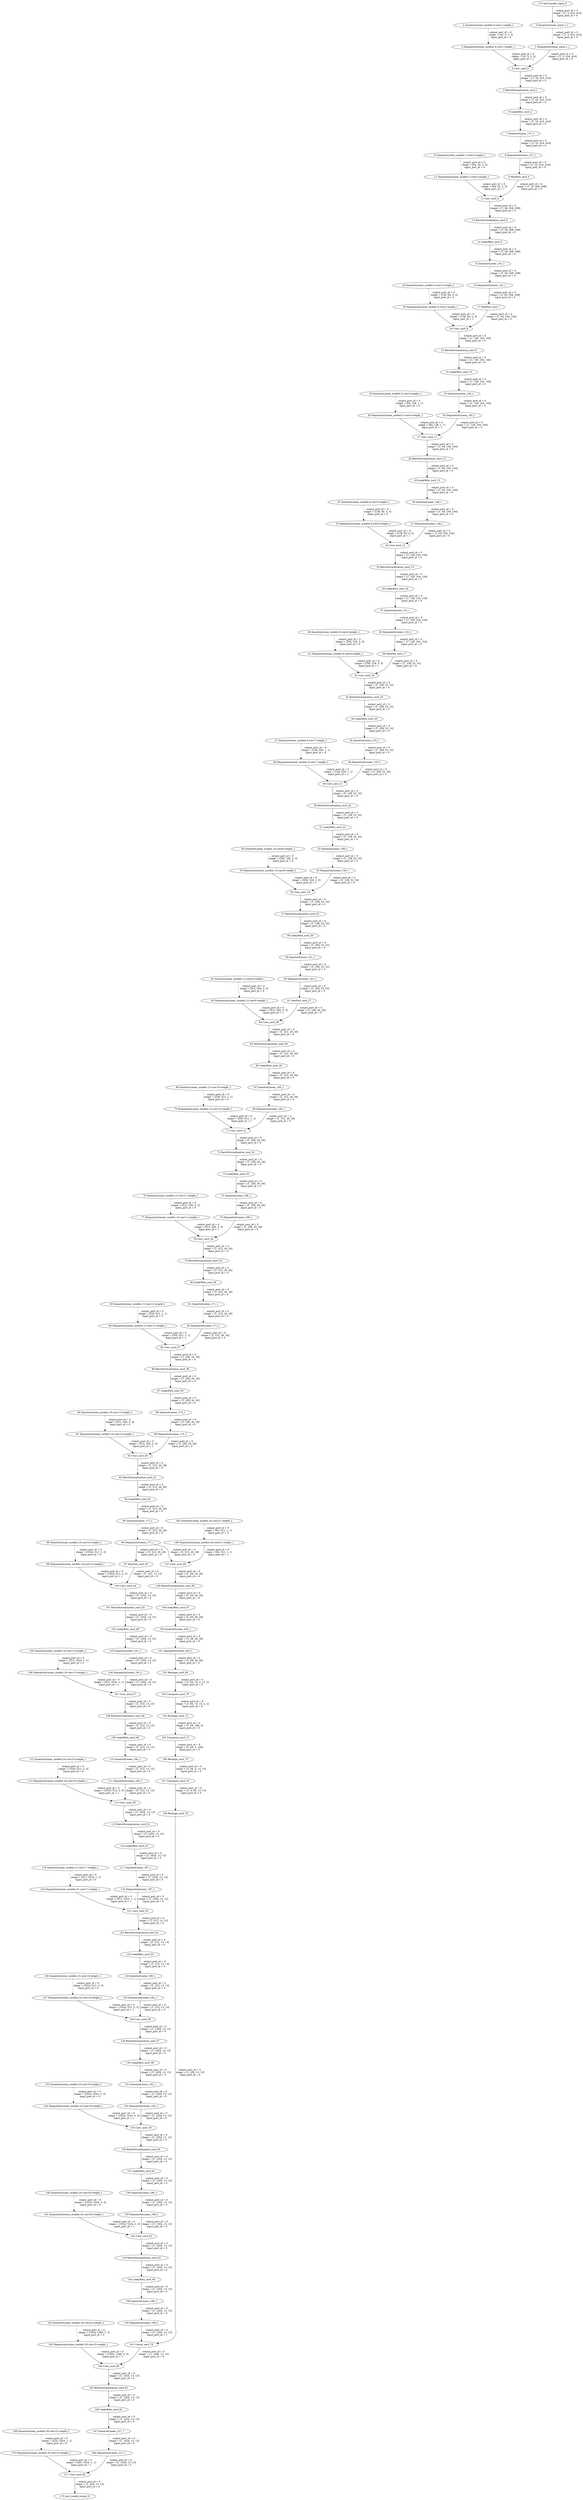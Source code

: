 strict digraph  {
"0 QuantizeLinear_input.1_1" [id=0, type=QuantizeLinear];
"1 DequantizeLinear_input.1_1" [id=1, type=DequantizeLinear];
"2 QuantizeLinear_models.0.conv1.weight_1" [id=2, type=QuantizeLinear];
"3 DequantizeLinear_models.0.conv1.weight_1" [id=3, type=DequantizeLinear];
"4 Conv_nncf_0" [id=4, type=Conv];
"5 BatchNormalization_nncf_1" [id=5, type=BatchNormalization];
"6 LeakyRelu_nncf_2" [id=6, type=LeakyRelu];
"7 QuantizeLinear_137_1" [id=7, type=QuantizeLinear];
"8 DequantizeLinear_137_1" [id=8, type=DequantizeLinear];
"9 MaxPool_nncf_3" [id=9, type=MaxPool];
"10 QuantizeLinear_models.2.conv2.weight_1" [id=10, type=QuantizeLinear];
"11 DequantizeLinear_models.2.conv2.weight_1" [id=11, type=DequantizeLinear];
"12 Conv_nncf_4" [id=12, type=Conv];
"13 BatchNormalization_nncf_5" [id=13, type=BatchNormalization];
"14 LeakyRelu_nncf_6" [id=14, type=LeakyRelu];
"15 QuantizeLinear_141_1" [id=15, type=QuantizeLinear];
"16 DequantizeLinear_141_1" [id=16, type=DequantizeLinear];
"17 MaxPool_nncf_7" [id=17, type=MaxPool];
"18 QuantizeLinear_models.4.conv3.weight_1" [id=18, type=QuantizeLinear];
"19 DequantizeLinear_models.4.conv3.weight_1" [id=19, type=DequantizeLinear];
"20 Conv_nncf_8" [id=20, type=Conv];
"21 BatchNormalization_nncf_9" [id=21, type=BatchNormalization];
"22 LeakyRelu_nncf_10" [id=22, type=LeakyRelu];
"23 QuantizeLinear_145_1" [id=23, type=QuantizeLinear];
"24 DequantizeLinear_145_1" [id=24, type=DequantizeLinear];
"25 QuantizeLinear_models.5.conv4.weight_1" [id=25, type=QuantizeLinear];
"26 DequantizeLinear_models.5.conv4.weight_1" [id=26, type=DequantizeLinear];
"27 Conv_nncf_11" [id=27, type=Conv];
"28 BatchNormalization_nncf_12" [id=28, type=BatchNormalization];
"29 LeakyRelu_nncf_13" [id=29, type=LeakyRelu];
"30 QuantizeLinear_148_1" [id=30, type=QuantizeLinear];
"31 DequantizeLinear_148_1" [id=31, type=DequantizeLinear];
"32 QuantizeLinear_models.6.conv5.weight_1" [id=32, type=QuantizeLinear];
"33 DequantizeLinear_models.6.conv5.weight_1" [id=33, type=DequantizeLinear];
"34 Conv_nncf_14" [id=34, type=Conv];
"35 BatchNormalization_nncf_15" [id=35, type=BatchNormalization];
"36 LeakyRelu_nncf_16" [id=36, type=LeakyRelu];
"37 QuantizeLinear_151_1" [id=37, type=QuantizeLinear];
"38 DequantizeLinear_151_1" [id=38, type=DequantizeLinear];
"39 MaxPool_nncf_17" [id=39, type=MaxPool];
"40 QuantizeLinear_models.8.conv6.weight_1" [id=40, type=QuantizeLinear];
"41 DequantizeLinear_models.8.conv6.weight_1" [id=41, type=DequantizeLinear];
"42 Conv_nncf_18" [id=42, type=Conv];
"43 BatchNormalization_nncf_19" [id=43, type=BatchNormalization];
"44 LeakyRelu_nncf_20" [id=44, type=LeakyRelu];
"45 QuantizeLinear_155_1" [id=45, type=QuantizeLinear];
"46 DequantizeLinear_155_1" [id=46, type=DequantizeLinear];
"47 QuantizeLinear_models.9.conv7.weight_1" [id=47, type=QuantizeLinear];
"48 DequantizeLinear_models.9.conv7.weight_1" [id=48, type=DequantizeLinear];
"49 Conv_nncf_21" [id=49, type=Conv];
"50 BatchNormalization_nncf_22" [id=50, type=BatchNormalization];
"51 LeakyRelu_nncf_23" [id=51, type=LeakyRelu];
"52 QuantizeLinear_158_1" [id=52, type=QuantizeLinear];
"53 DequantizeLinear_158_1" [id=53, type=DequantizeLinear];
"54 QuantizeLinear_models.10.conv8.weight_1" [id=54, type=QuantizeLinear];
"55 DequantizeLinear_models.10.conv8.weight_1" [id=55, type=DequantizeLinear];
"56 Conv_nncf_24" [id=56, type=Conv];
"57 BatchNormalization_nncf_25" [id=57, type=BatchNormalization];
"58 LeakyRelu_nncf_26" [id=58, type=LeakyRelu];
"59 QuantizeLinear_161_1" [id=59, type=QuantizeLinear];
"60 DequantizeLinear_161_1" [id=60, type=DequantizeLinear];
"61 MaxPool_nncf_27" [id=61, type=MaxPool];
"62 QuantizeLinear_models.12.conv9.weight_1" [id=62, type=QuantizeLinear];
"63 DequantizeLinear_models.12.conv9.weight_1" [id=63, type=DequantizeLinear];
"64 Conv_nncf_28" [id=64, type=Conv];
"65 BatchNormalization_nncf_29" [id=65, type=BatchNormalization];
"66 LeakyRelu_nncf_30" [id=66, type=LeakyRelu];
"67 QuantizeLinear_165_1" [id=67, type=QuantizeLinear];
"68 DequantizeLinear_165_1" [id=68, type=DequantizeLinear];
"69 QuantizeLinear_models.13.conv10.weight_1" [id=69, type=QuantizeLinear];
"70 DequantizeLinear_models.13.conv10.weight_1" [id=70, type=DequantizeLinear];
"71 Conv_nncf_31" [id=71, type=Conv];
"72 BatchNormalization_nncf_32" [id=72, type=BatchNormalization];
"73 LeakyRelu_nncf_33" [id=73, type=LeakyRelu];
"74 QuantizeLinear_168_1" [id=74, type=QuantizeLinear];
"75 DequantizeLinear_168_1" [id=75, type=DequantizeLinear];
"76 QuantizeLinear_models.14.conv11.weight_1" [id=76, type=QuantizeLinear];
"77 DequantizeLinear_models.14.conv11.weight_1" [id=77, type=DequantizeLinear];
"78 Conv_nncf_34" [id=78, type=Conv];
"79 BatchNormalization_nncf_35" [id=79, type=BatchNormalization];
"80 LeakyRelu_nncf_36" [id=80, type=LeakyRelu];
"81 QuantizeLinear_171_1" [id=81, type=QuantizeLinear];
"82 DequantizeLinear_171_1" [id=82, type=DequantizeLinear];
"83 QuantizeLinear_models.15.conv12.weight_1" [id=83, type=QuantizeLinear];
"84 DequantizeLinear_models.15.conv12.weight_1" [id=84, type=DequantizeLinear];
"85 Conv_nncf_37" [id=85, type=Conv];
"86 BatchNormalization_nncf_38" [id=86, type=BatchNormalization];
"87 LeakyRelu_nncf_39" [id=87, type=LeakyRelu];
"88 QuantizeLinear_174_1" [id=88, type=QuantizeLinear];
"89 DequantizeLinear_174_1" [id=89, type=DequantizeLinear];
"90 QuantizeLinear_models.16.conv13.weight_1" [id=90, type=QuantizeLinear];
"91 DequantizeLinear_models.16.conv13.weight_1" [id=91, type=DequantizeLinear];
"92 Conv_nncf_40" [id=92, type=Conv];
"93 BatchNormalization_nncf_41" [id=93, type=BatchNormalization];
"94 LeakyRelu_nncf_42" [id=94, type=LeakyRelu];
"95 QuantizeLinear_177_1" [id=95, type=QuantizeLinear];
"96 DequantizeLinear_177_1" [id=96, type=DequantizeLinear];
"97 MaxPool_nncf_43" [id=97, type=MaxPool];
"98 QuantizeLinear_models.18.conv14.weight_1" [id=98, type=QuantizeLinear];
"99 DequantizeLinear_models.18.conv14.weight_1" [id=99, type=DequantizeLinear];
"100 Conv_nncf_44" [id=100, type=Conv];
"101 BatchNormalization_nncf_45" [id=101, type=BatchNormalization];
"102 LeakyRelu_nncf_46" [id=102, type=LeakyRelu];
"103 QuantizeLinear_181_1" [id=103, type=QuantizeLinear];
"104 DequantizeLinear_181_1" [id=104, type=DequantizeLinear];
"105 QuantizeLinear_models.19.conv15.weight_1" [id=105, type=QuantizeLinear];
"106 DequantizeLinear_models.19.conv15.weight_1" [id=106, type=DequantizeLinear];
"107 Conv_nncf_47" [id=107, type=Conv];
"108 BatchNormalization_nncf_48" [id=108, type=BatchNormalization];
"109 LeakyRelu_nncf_49" [id=109, type=LeakyRelu];
"110 QuantizeLinear_184_1" [id=110, type=QuantizeLinear];
"111 DequantizeLinear_184_1" [id=111, type=DequantizeLinear];
"112 QuantizeLinear_models.20.conv16.weight_1" [id=112, type=QuantizeLinear];
"113 DequantizeLinear_models.20.conv16.weight_1" [id=113, type=DequantizeLinear];
"114 Conv_nncf_50" [id=114, type=Conv];
"115 BatchNormalization_nncf_51" [id=115, type=BatchNormalization];
"116 LeakyRelu_nncf_52" [id=116, type=LeakyRelu];
"117 QuantizeLinear_187_1" [id=117, type=QuantizeLinear];
"118 DequantizeLinear_187_1" [id=118, type=DequantizeLinear];
"119 QuantizeLinear_models.21.conv17.weight_1" [id=119, type=QuantizeLinear];
"120 DequantizeLinear_models.21.conv17.weight_1" [id=120, type=DequantizeLinear];
"121 Conv_nncf_53" [id=121, type=Conv];
"122 BatchNormalization_nncf_54" [id=122, type=BatchNormalization];
"123 LeakyRelu_nncf_55" [id=123, type=LeakyRelu];
"124 QuantizeLinear_190_1" [id=124, type=QuantizeLinear];
"125 DequantizeLinear_190_1" [id=125, type=DequantizeLinear];
"126 QuantizeLinear_models.22.conv18.weight_1" [id=126, type=QuantizeLinear];
"127 DequantizeLinear_models.22.conv18.weight_1" [id=127, type=DequantizeLinear];
"128 Conv_nncf_56" [id=128, type=Conv];
"129 BatchNormalization_nncf_57" [id=129, type=BatchNormalization];
"130 LeakyRelu_nncf_58" [id=130, type=LeakyRelu];
"131 QuantizeLinear_193_1" [id=131, type=QuantizeLinear];
"132 DequantizeLinear_193_1" [id=132, type=DequantizeLinear];
"133 QuantizeLinear_models.23.conv19.weight_1" [id=133, type=QuantizeLinear];
"134 DequantizeLinear_models.23.conv19.weight_1" [id=134, type=DequantizeLinear];
"135 Conv_nncf_59" [id=135, type=Conv];
"136 BatchNormalization_nncf_60" [id=136, type=BatchNormalization];
"137 LeakyRelu_nncf_61" [id=137, type=LeakyRelu];
"138 QuantizeLinear_196_1" [id=138, type=QuantizeLinear];
"139 DequantizeLinear_196_1" [id=139, type=DequantizeLinear];
"140 QuantizeLinear_models.24.conv20.weight_1" [id=140, type=QuantizeLinear];
"141 DequantizeLinear_models.24.conv20.weight_1" [id=141, type=DequantizeLinear];
"142 Conv_nncf_62" [id=142, type=Conv];
"143 BatchNormalization_nncf_63" [id=143, type=BatchNormalization];
"144 LeakyRelu_nncf_64" [id=144, type=LeakyRelu];
"145 QuantizeLinear_models.26.conv21.weight_1" [id=145, type=QuantizeLinear];
"146 DequantizeLinear_models.26.conv21.weight_1" [id=146, type=DequantizeLinear];
"147 Conv_nncf_65" [id=147, type=Conv];
"148 BatchNormalization_nncf_66" [id=148, type=BatchNormalization];
"149 LeakyRelu_nncf_67" [id=149, type=LeakyRelu];
"150 QuantizeLinear_202_1" [id=150, type=QuantizeLinear];
"151 DequantizeLinear_202_1" [id=151, type=DequantizeLinear];
"152 Reshape_nncf_69" [id=152, type=Reshape];
"153 Transpose_nncf_70" [id=153, type=Transpose];
"154 Reshape_nncf_72" [id=154, type=Reshape];
"155 Transpose_nncf_73" [id=155, type=Transpose];
"156 Reshape_nncf_75" [id=156, type=Reshape];
"157 Transpose_nncf_76" [id=157, type=Transpose];
"158 Reshape_nncf_78" [id=158, type=Reshape];
"159 QuantizeLinear_199_1" [id=159, type=QuantizeLinear];
"160 DequantizeLinear_199_1" [id=160, type=DequantizeLinear];
"161 Concat_nncf_79" [id=161, type=Concat];
"162 QuantizeLinear_models.29.conv22.weight_1" [id=162, type=QuantizeLinear];
"163 DequantizeLinear_models.29.conv22.weight_1" [id=163, type=DequantizeLinear];
"164 Conv_nncf_80" [id=164, type=Conv];
"165 BatchNormalization_nncf_81" [id=165, type=BatchNormalization];
"166 LeakyRelu_nncf_82" [id=166, type=LeakyRelu];
"167 QuantizeLinear_217_1" [id=167, type=QuantizeLinear];
"168 DequantizeLinear_217_1" [id=168, type=DequantizeLinear];
"169 QuantizeLinear_models.30.conv23.weight_1" [id=169, type=QuantizeLinear];
"170 DequantizeLinear_models.30.conv23.weight_1" [id=170, type=DequantizeLinear];
"171 Conv_nncf_83" [id=171, type=Conv];
"172 nncf_model_input_0" [id=172, type=nncf_model_input];
"173 nncf_model_output_0" [id=173, type=nncf_model_output];
"0 QuantizeLinear_input.1_1" -> "1 DequantizeLinear_input.1_1"  [label="output_port_id = 0 \n shape = [1, 3, 416, 416] \n input_port_id = 0 \n ", style=dashed];
"1 DequantizeLinear_input.1_1" -> "4 Conv_nncf_0"  [label="output_port_id = 0 \n shape = [1, 3, 416, 416] \n input_port_id = 0 \n ", style=solid];
"2 QuantizeLinear_models.0.conv1.weight_1" -> "3 DequantizeLinear_models.0.conv1.weight_1"  [label="output_port_id = 0 \n shape = [32, 3, 3, 3] \n input_port_id = 0 \n ", style=dashed];
"3 DequantizeLinear_models.0.conv1.weight_1" -> "4 Conv_nncf_0"  [label="output_port_id = 0 \n shape = [32, 3, 3, 3] \n input_port_id = 1 \n ", style=solid];
"4 Conv_nncf_0" -> "5 BatchNormalization_nncf_1"  [label="output_port_id = 0 \n shape = [1, 32, 416, 416] \n input_port_id = 0 \n ", style=solid];
"5 BatchNormalization_nncf_1" -> "6 LeakyRelu_nncf_2"  [label="output_port_id = 0 \n shape = [1, 32, 416, 416] \n input_port_id = 0 \n ", style=solid];
"6 LeakyRelu_nncf_2" -> "7 QuantizeLinear_137_1"  [label="output_port_id = 0 \n shape = [1, 32, 416, 416] \n input_port_id = 0 \n ", style=solid];
"7 QuantizeLinear_137_1" -> "8 DequantizeLinear_137_1"  [label="output_port_id = 0 \n shape = [1, 32, 416, 416] \n input_port_id = 0 \n ", style=dashed];
"8 DequantizeLinear_137_1" -> "9 MaxPool_nncf_3"  [label="output_port_id = 0 \n shape = [1, 32, 416, 416] \n input_port_id = 0 \n ", style=solid];
"9 MaxPool_nncf_3" -> "12 Conv_nncf_4"  [label="output_port_id = 0 \n shape = [1, 32, 208, 208] \n input_port_id = 0 \n ", style=solid];
"10 QuantizeLinear_models.2.conv2.weight_1" -> "11 DequantizeLinear_models.2.conv2.weight_1"  [label="output_port_id = 0 \n shape = [64, 32, 3, 3] \n input_port_id = 0 \n ", style=dashed];
"11 DequantizeLinear_models.2.conv2.weight_1" -> "12 Conv_nncf_4"  [label="output_port_id = 0 \n shape = [64, 32, 3, 3] \n input_port_id = 1 \n ", style=solid];
"12 Conv_nncf_4" -> "13 BatchNormalization_nncf_5"  [label="output_port_id = 0 \n shape = [1, 64, 208, 208] \n input_port_id = 0 \n ", style=solid];
"13 BatchNormalization_nncf_5" -> "14 LeakyRelu_nncf_6"  [label="output_port_id = 0 \n shape = [1, 64, 208, 208] \n input_port_id = 0 \n ", style=solid];
"14 LeakyRelu_nncf_6" -> "15 QuantizeLinear_141_1"  [label="output_port_id = 0 \n shape = [1, 64, 208, 208] \n input_port_id = 0 \n ", style=solid];
"15 QuantizeLinear_141_1" -> "16 DequantizeLinear_141_1"  [label="output_port_id = 0 \n shape = [1, 64, 208, 208] \n input_port_id = 0 \n ", style=dashed];
"16 DequantizeLinear_141_1" -> "17 MaxPool_nncf_7"  [label="output_port_id = 0 \n shape = [1, 64, 208, 208] \n input_port_id = 0 \n ", style=solid];
"17 MaxPool_nncf_7" -> "20 Conv_nncf_8"  [label="output_port_id = 0 \n shape = [1, 64, 104, 104] \n input_port_id = 0 \n ", style=solid];
"18 QuantizeLinear_models.4.conv3.weight_1" -> "19 DequantizeLinear_models.4.conv3.weight_1"  [label="output_port_id = 0 \n shape = [128, 64, 3, 3] \n input_port_id = 0 \n ", style=dashed];
"19 DequantizeLinear_models.4.conv3.weight_1" -> "20 Conv_nncf_8"  [label="output_port_id = 0 \n shape = [128, 64, 3, 3] \n input_port_id = 1 \n ", style=solid];
"20 Conv_nncf_8" -> "21 BatchNormalization_nncf_9"  [label="output_port_id = 0 \n shape = [1, 128, 104, 104] \n input_port_id = 0 \n ", style=solid];
"21 BatchNormalization_nncf_9" -> "22 LeakyRelu_nncf_10"  [label="output_port_id = 0 \n shape = [1, 128, 104, 104] \n input_port_id = 0 \n ", style=solid];
"22 LeakyRelu_nncf_10" -> "23 QuantizeLinear_145_1"  [label="output_port_id = 0 \n shape = [1, 128, 104, 104] \n input_port_id = 0 \n ", style=solid];
"23 QuantizeLinear_145_1" -> "24 DequantizeLinear_145_1"  [label="output_port_id = 0 \n shape = [1, 128, 104, 104] \n input_port_id = 0 \n ", style=dashed];
"24 DequantizeLinear_145_1" -> "27 Conv_nncf_11"  [label="output_port_id = 0 \n shape = [1, 128, 104, 104] \n input_port_id = 0 \n ", style=solid];
"25 QuantizeLinear_models.5.conv4.weight_1" -> "26 DequantizeLinear_models.5.conv4.weight_1"  [label="output_port_id = 0 \n shape = [64, 128, 1, 1] \n input_port_id = 0 \n ", style=dashed];
"26 DequantizeLinear_models.5.conv4.weight_1" -> "27 Conv_nncf_11"  [label="output_port_id = 0 \n shape = [64, 128, 1, 1] \n input_port_id = 1 \n ", style=solid];
"27 Conv_nncf_11" -> "28 BatchNormalization_nncf_12"  [label="output_port_id = 0 \n shape = [1, 64, 104, 104] \n input_port_id = 0 \n ", style=solid];
"28 BatchNormalization_nncf_12" -> "29 LeakyRelu_nncf_13"  [label="output_port_id = 0 \n shape = [1, 64, 104, 104] \n input_port_id = 0 \n ", style=solid];
"29 LeakyRelu_nncf_13" -> "30 QuantizeLinear_148_1"  [label="output_port_id = 0 \n shape = [1, 64, 104, 104] \n input_port_id = 0 \n ", style=solid];
"30 QuantizeLinear_148_1" -> "31 DequantizeLinear_148_1"  [label="output_port_id = 0 \n shape = [1, 64, 104, 104] \n input_port_id = 0 \n ", style=dashed];
"31 DequantizeLinear_148_1" -> "34 Conv_nncf_14"  [label="output_port_id = 0 \n shape = [1, 64, 104, 104] \n input_port_id = 0 \n ", style=solid];
"32 QuantizeLinear_models.6.conv5.weight_1" -> "33 DequantizeLinear_models.6.conv5.weight_1"  [label="output_port_id = 0 \n shape = [128, 64, 3, 3] \n input_port_id = 0 \n ", style=dashed];
"33 DequantizeLinear_models.6.conv5.weight_1" -> "34 Conv_nncf_14"  [label="output_port_id = 0 \n shape = [128, 64, 3, 3] \n input_port_id = 1 \n ", style=solid];
"34 Conv_nncf_14" -> "35 BatchNormalization_nncf_15"  [label="output_port_id = 0 \n shape = [1, 128, 104, 104] \n input_port_id = 0 \n ", style=solid];
"35 BatchNormalization_nncf_15" -> "36 LeakyRelu_nncf_16"  [label="output_port_id = 0 \n shape = [1, 128, 104, 104] \n input_port_id = 0 \n ", style=solid];
"36 LeakyRelu_nncf_16" -> "37 QuantizeLinear_151_1"  [label="output_port_id = 0 \n shape = [1, 128, 104, 104] \n input_port_id = 0 \n ", style=solid];
"37 QuantizeLinear_151_1" -> "38 DequantizeLinear_151_1"  [label="output_port_id = 0 \n shape = [1, 128, 104, 104] \n input_port_id = 0 \n ", style=dashed];
"38 DequantizeLinear_151_1" -> "39 MaxPool_nncf_17"  [label="output_port_id = 0 \n shape = [1, 128, 104, 104] \n input_port_id = 0 \n ", style=solid];
"39 MaxPool_nncf_17" -> "42 Conv_nncf_18"  [label="output_port_id = 0 \n shape = [1, 128, 52, 52] \n input_port_id = 0 \n ", style=solid];
"40 QuantizeLinear_models.8.conv6.weight_1" -> "41 DequantizeLinear_models.8.conv6.weight_1"  [label="output_port_id = 0 \n shape = [256, 128, 3, 3] \n input_port_id = 0 \n ", style=dashed];
"41 DequantizeLinear_models.8.conv6.weight_1" -> "42 Conv_nncf_18"  [label="output_port_id = 0 \n shape = [256, 128, 3, 3] \n input_port_id = 1 \n ", style=solid];
"42 Conv_nncf_18" -> "43 BatchNormalization_nncf_19"  [label="output_port_id = 0 \n shape = [1, 256, 52, 52] \n input_port_id = 0 \n ", style=solid];
"43 BatchNormalization_nncf_19" -> "44 LeakyRelu_nncf_20"  [label="output_port_id = 0 \n shape = [1, 256, 52, 52] \n input_port_id = 0 \n ", style=solid];
"44 LeakyRelu_nncf_20" -> "45 QuantizeLinear_155_1"  [label="output_port_id = 0 \n shape = [1, 256, 52, 52] \n input_port_id = 0 \n ", style=solid];
"45 QuantizeLinear_155_1" -> "46 DequantizeLinear_155_1"  [label="output_port_id = 0 \n shape = [1, 256, 52, 52] \n input_port_id = 0 \n ", style=dashed];
"46 DequantizeLinear_155_1" -> "49 Conv_nncf_21"  [label="output_port_id = 0 \n shape = [1, 256, 52, 52] \n input_port_id = 0 \n ", style=solid];
"47 QuantizeLinear_models.9.conv7.weight_1" -> "48 DequantizeLinear_models.9.conv7.weight_1"  [label="output_port_id = 0 \n shape = [128, 256, 1, 1] \n input_port_id = 0 \n ", style=dashed];
"48 DequantizeLinear_models.9.conv7.weight_1" -> "49 Conv_nncf_21"  [label="output_port_id = 0 \n shape = [128, 256, 1, 1] \n input_port_id = 1 \n ", style=solid];
"49 Conv_nncf_21" -> "50 BatchNormalization_nncf_22"  [label="output_port_id = 0 \n shape = [1, 128, 52, 52] \n input_port_id = 0 \n ", style=solid];
"50 BatchNormalization_nncf_22" -> "51 LeakyRelu_nncf_23"  [label="output_port_id = 0 \n shape = [1, 128, 52, 52] \n input_port_id = 0 \n ", style=solid];
"51 LeakyRelu_nncf_23" -> "52 QuantizeLinear_158_1"  [label="output_port_id = 0 \n shape = [1, 128, 52, 52] \n input_port_id = 0 \n ", style=solid];
"52 QuantizeLinear_158_1" -> "53 DequantizeLinear_158_1"  [label="output_port_id = 0 \n shape = [1, 128, 52, 52] \n input_port_id = 0 \n ", style=dashed];
"53 DequantizeLinear_158_1" -> "56 Conv_nncf_24"  [label="output_port_id = 0 \n shape = [1, 128, 52, 52] \n input_port_id = 0 \n ", style=solid];
"54 QuantizeLinear_models.10.conv8.weight_1" -> "55 DequantizeLinear_models.10.conv8.weight_1"  [label="output_port_id = 0 \n shape = [256, 128, 3, 3] \n input_port_id = 0 \n ", style=dashed];
"55 DequantizeLinear_models.10.conv8.weight_1" -> "56 Conv_nncf_24"  [label="output_port_id = 0 \n shape = [256, 128, 3, 3] \n input_port_id = 1 \n ", style=solid];
"56 Conv_nncf_24" -> "57 BatchNormalization_nncf_25"  [label="output_port_id = 0 \n shape = [1, 256, 52, 52] \n input_port_id = 0 \n ", style=solid];
"57 BatchNormalization_nncf_25" -> "58 LeakyRelu_nncf_26"  [label="output_port_id = 0 \n shape = [1, 256, 52, 52] \n input_port_id = 0 \n ", style=solid];
"58 LeakyRelu_nncf_26" -> "59 QuantizeLinear_161_1"  [label="output_port_id = 0 \n shape = [1, 256, 52, 52] \n input_port_id = 0 \n ", style=solid];
"59 QuantizeLinear_161_1" -> "60 DequantizeLinear_161_1"  [label="output_port_id = 0 \n shape = [1, 256, 52, 52] \n input_port_id = 0 \n ", style=dashed];
"60 DequantizeLinear_161_1" -> "61 MaxPool_nncf_27"  [label="output_port_id = 0 \n shape = [1, 256, 52, 52] \n input_port_id = 0 \n ", style=solid];
"61 MaxPool_nncf_27" -> "64 Conv_nncf_28"  [label="output_port_id = 0 \n shape = [1, 256, 26, 26] \n input_port_id = 0 \n ", style=solid];
"62 QuantizeLinear_models.12.conv9.weight_1" -> "63 DequantizeLinear_models.12.conv9.weight_1"  [label="output_port_id = 0 \n shape = [512, 256, 3, 3] \n input_port_id = 0 \n ", style=dashed];
"63 DequantizeLinear_models.12.conv9.weight_1" -> "64 Conv_nncf_28"  [label="output_port_id = 0 \n shape = [512, 256, 3, 3] \n input_port_id = 1 \n ", style=solid];
"64 Conv_nncf_28" -> "65 BatchNormalization_nncf_29"  [label="output_port_id = 0 \n shape = [1, 512, 26, 26] \n input_port_id = 0 \n ", style=solid];
"65 BatchNormalization_nncf_29" -> "66 LeakyRelu_nncf_30"  [label="output_port_id = 0 \n shape = [1, 512, 26, 26] \n input_port_id = 0 \n ", style=solid];
"66 LeakyRelu_nncf_30" -> "67 QuantizeLinear_165_1"  [label="output_port_id = 0 \n shape = [1, 512, 26, 26] \n input_port_id = 0 \n ", style=solid];
"67 QuantizeLinear_165_1" -> "68 DequantizeLinear_165_1"  [label="output_port_id = 0 \n shape = [1, 512, 26, 26] \n input_port_id = 0 \n ", style=dashed];
"68 DequantizeLinear_165_1" -> "71 Conv_nncf_31"  [label="output_port_id = 0 \n shape = [1, 512, 26, 26] \n input_port_id = 0 \n ", style=solid];
"69 QuantizeLinear_models.13.conv10.weight_1" -> "70 DequantizeLinear_models.13.conv10.weight_1"  [label="output_port_id = 0 \n shape = [256, 512, 1, 1] \n input_port_id = 0 \n ", style=dashed];
"70 DequantizeLinear_models.13.conv10.weight_1" -> "71 Conv_nncf_31"  [label="output_port_id = 0 \n shape = [256, 512, 1, 1] \n input_port_id = 1 \n ", style=solid];
"71 Conv_nncf_31" -> "72 BatchNormalization_nncf_32"  [label="output_port_id = 0 \n shape = [1, 256, 26, 26] \n input_port_id = 0 \n ", style=solid];
"72 BatchNormalization_nncf_32" -> "73 LeakyRelu_nncf_33"  [label="output_port_id = 0 \n shape = [1, 256, 26, 26] \n input_port_id = 0 \n ", style=solid];
"73 LeakyRelu_nncf_33" -> "74 QuantizeLinear_168_1"  [label="output_port_id = 0 \n shape = [1, 256, 26, 26] \n input_port_id = 0 \n ", style=solid];
"74 QuantizeLinear_168_1" -> "75 DequantizeLinear_168_1"  [label="output_port_id = 0 \n shape = [1, 256, 26, 26] \n input_port_id = 0 \n ", style=dashed];
"75 DequantizeLinear_168_1" -> "78 Conv_nncf_34"  [label="output_port_id = 0 \n shape = [1, 256, 26, 26] \n input_port_id = 0 \n ", style=solid];
"76 QuantizeLinear_models.14.conv11.weight_1" -> "77 DequantizeLinear_models.14.conv11.weight_1"  [label="output_port_id = 0 \n shape = [512, 256, 3, 3] \n input_port_id = 0 \n ", style=dashed];
"77 DequantizeLinear_models.14.conv11.weight_1" -> "78 Conv_nncf_34"  [label="output_port_id = 0 \n shape = [512, 256, 3, 3] \n input_port_id = 1 \n ", style=solid];
"78 Conv_nncf_34" -> "79 BatchNormalization_nncf_35"  [label="output_port_id = 0 \n shape = [1, 512, 26, 26] \n input_port_id = 0 \n ", style=solid];
"79 BatchNormalization_nncf_35" -> "80 LeakyRelu_nncf_36"  [label="output_port_id = 0 \n shape = [1, 512, 26, 26] \n input_port_id = 0 \n ", style=solid];
"80 LeakyRelu_nncf_36" -> "81 QuantizeLinear_171_1"  [label="output_port_id = 0 \n shape = [1, 512, 26, 26] \n input_port_id = 0 \n ", style=solid];
"81 QuantizeLinear_171_1" -> "82 DequantizeLinear_171_1"  [label="output_port_id = 0 \n shape = [1, 512, 26, 26] \n input_port_id = 0 \n ", style=dashed];
"82 DequantizeLinear_171_1" -> "85 Conv_nncf_37"  [label="output_port_id = 0 \n shape = [1, 512, 26, 26] \n input_port_id = 0 \n ", style=solid];
"83 QuantizeLinear_models.15.conv12.weight_1" -> "84 DequantizeLinear_models.15.conv12.weight_1"  [label="output_port_id = 0 \n shape = [256, 512, 1, 1] \n input_port_id = 0 \n ", style=dashed];
"84 DequantizeLinear_models.15.conv12.weight_1" -> "85 Conv_nncf_37"  [label="output_port_id = 0 \n shape = [256, 512, 1, 1] \n input_port_id = 1 \n ", style=solid];
"85 Conv_nncf_37" -> "86 BatchNormalization_nncf_38"  [label="output_port_id = 0 \n shape = [1, 256, 26, 26] \n input_port_id = 0 \n ", style=solid];
"86 BatchNormalization_nncf_38" -> "87 LeakyRelu_nncf_39"  [label="output_port_id = 0 \n shape = [1, 256, 26, 26] \n input_port_id = 0 \n ", style=solid];
"87 LeakyRelu_nncf_39" -> "88 QuantizeLinear_174_1"  [label="output_port_id = 0 \n shape = [1, 256, 26, 26] \n input_port_id = 0 \n ", style=solid];
"88 QuantizeLinear_174_1" -> "89 DequantizeLinear_174_1"  [label="output_port_id = 0 \n shape = [1, 256, 26, 26] \n input_port_id = 0 \n ", style=dashed];
"89 DequantizeLinear_174_1" -> "92 Conv_nncf_40"  [label="output_port_id = 0 \n shape = [1, 256, 26, 26] \n input_port_id = 0 \n ", style=solid];
"90 QuantizeLinear_models.16.conv13.weight_1" -> "91 DequantizeLinear_models.16.conv13.weight_1"  [label="output_port_id = 0 \n shape = [512, 256, 3, 3] \n input_port_id = 0 \n ", style=dashed];
"91 DequantizeLinear_models.16.conv13.weight_1" -> "92 Conv_nncf_40"  [label="output_port_id = 0 \n shape = [512, 256, 3, 3] \n input_port_id = 1 \n ", style=solid];
"92 Conv_nncf_40" -> "93 BatchNormalization_nncf_41"  [label="output_port_id = 0 \n shape = [1, 512, 26, 26] \n input_port_id = 0 \n ", style=solid];
"93 BatchNormalization_nncf_41" -> "94 LeakyRelu_nncf_42"  [label="output_port_id = 0 \n shape = [1, 512, 26, 26] \n input_port_id = 0 \n ", style=solid];
"94 LeakyRelu_nncf_42" -> "95 QuantizeLinear_177_1"  [label="output_port_id = 0 \n shape = [1, 512, 26, 26] \n input_port_id = 0 \n ", style=solid];
"95 QuantizeLinear_177_1" -> "96 DequantizeLinear_177_1"  [label="output_port_id = 0 \n shape = [1, 512, 26, 26] \n input_port_id = 0 \n ", style=dashed];
"96 DequantizeLinear_177_1" -> "97 MaxPool_nncf_43"  [label="output_port_id = 0 \n shape = [1, 512, 26, 26] \n input_port_id = 0 \n ", style=solid];
"96 DequantizeLinear_177_1" -> "147 Conv_nncf_65"  [label="output_port_id = 0 \n shape = [1, 512, 26, 26] \n input_port_id = 0 \n ", style=solid];
"97 MaxPool_nncf_43" -> "100 Conv_nncf_44"  [label="output_port_id = 0 \n shape = [1, 512, 13, 13] \n input_port_id = 0 \n ", style=solid];
"98 QuantizeLinear_models.18.conv14.weight_1" -> "99 DequantizeLinear_models.18.conv14.weight_1"  [label="output_port_id = 0 \n shape = [1024, 512, 3, 3] \n input_port_id = 0 \n ", style=dashed];
"99 DequantizeLinear_models.18.conv14.weight_1" -> "100 Conv_nncf_44"  [label="output_port_id = 0 \n shape = [1024, 512, 3, 3] \n input_port_id = 1 \n ", style=solid];
"100 Conv_nncf_44" -> "101 BatchNormalization_nncf_45"  [label="output_port_id = 0 \n shape = [1, 1024, 13, 13] \n input_port_id = 0 \n ", style=solid];
"101 BatchNormalization_nncf_45" -> "102 LeakyRelu_nncf_46"  [label="output_port_id = 0 \n shape = [1, 1024, 13, 13] \n input_port_id = 0 \n ", style=solid];
"102 LeakyRelu_nncf_46" -> "103 QuantizeLinear_181_1"  [label="output_port_id = 0 \n shape = [1, 1024, 13, 13] \n input_port_id = 0 \n ", style=solid];
"103 QuantizeLinear_181_1" -> "104 DequantizeLinear_181_1"  [label="output_port_id = 0 \n shape = [1, 1024, 13, 13] \n input_port_id = 0 \n ", style=dashed];
"104 DequantizeLinear_181_1" -> "107 Conv_nncf_47"  [label="output_port_id = 0 \n shape = [1, 1024, 13, 13] \n input_port_id = 0 \n ", style=solid];
"105 QuantizeLinear_models.19.conv15.weight_1" -> "106 DequantizeLinear_models.19.conv15.weight_1"  [label="output_port_id = 0 \n shape = [512, 1024, 1, 1] \n input_port_id = 0 \n ", style=dashed];
"106 DequantizeLinear_models.19.conv15.weight_1" -> "107 Conv_nncf_47"  [label="output_port_id = 0 \n shape = [512, 1024, 1, 1] \n input_port_id = 1 \n ", style=solid];
"107 Conv_nncf_47" -> "108 BatchNormalization_nncf_48"  [label="output_port_id = 0 \n shape = [1, 512, 13, 13] \n input_port_id = 0 \n ", style=solid];
"108 BatchNormalization_nncf_48" -> "109 LeakyRelu_nncf_49"  [label="output_port_id = 0 \n shape = [1, 512, 13, 13] \n input_port_id = 0 \n ", style=solid];
"109 LeakyRelu_nncf_49" -> "110 QuantizeLinear_184_1"  [label="output_port_id = 0 \n shape = [1, 512, 13, 13] \n input_port_id = 0 \n ", style=solid];
"110 QuantizeLinear_184_1" -> "111 DequantizeLinear_184_1"  [label="output_port_id = 0 \n shape = [1, 512, 13, 13] \n input_port_id = 0 \n ", style=dashed];
"111 DequantizeLinear_184_1" -> "114 Conv_nncf_50"  [label="output_port_id = 0 \n shape = [1, 512, 13, 13] \n input_port_id = 0 \n ", style=solid];
"112 QuantizeLinear_models.20.conv16.weight_1" -> "113 DequantizeLinear_models.20.conv16.weight_1"  [label="output_port_id = 0 \n shape = [1024, 512, 3, 3] \n input_port_id = 0 \n ", style=dashed];
"113 DequantizeLinear_models.20.conv16.weight_1" -> "114 Conv_nncf_50"  [label="output_port_id = 0 \n shape = [1024, 512, 3, 3] \n input_port_id = 1 \n ", style=solid];
"114 Conv_nncf_50" -> "115 BatchNormalization_nncf_51"  [label="output_port_id = 0 \n shape = [1, 1024, 13, 13] \n input_port_id = 0 \n ", style=solid];
"115 BatchNormalization_nncf_51" -> "116 LeakyRelu_nncf_52"  [label="output_port_id = 0 \n shape = [1, 1024, 13, 13] \n input_port_id = 0 \n ", style=solid];
"116 LeakyRelu_nncf_52" -> "117 QuantizeLinear_187_1"  [label="output_port_id = 0 \n shape = [1, 1024, 13, 13] \n input_port_id = 0 \n ", style=solid];
"117 QuantizeLinear_187_1" -> "118 DequantizeLinear_187_1"  [label="output_port_id = 0 \n shape = [1, 1024, 13, 13] \n input_port_id = 0 \n ", style=dashed];
"118 DequantizeLinear_187_1" -> "121 Conv_nncf_53"  [label="output_port_id = 0 \n shape = [1, 1024, 13, 13] \n input_port_id = 0 \n ", style=solid];
"119 QuantizeLinear_models.21.conv17.weight_1" -> "120 DequantizeLinear_models.21.conv17.weight_1"  [label="output_port_id = 0 \n shape = [512, 1024, 1, 1] \n input_port_id = 0 \n ", style=dashed];
"120 DequantizeLinear_models.21.conv17.weight_1" -> "121 Conv_nncf_53"  [label="output_port_id = 0 \n shape = [512, 1024, 1, 1] \n input_port_id = 1 \n ", style=solid];
"121 Conv_nncf_53" -> "122 BatchNormalization_nncf_54"  [label="output_port_id = 0 \n shape = [1, 512, 13, 13] \n input_port_id = 0 \n ", style=solid];
"122 BatchNormalization_nncf_54" -> "123 LeakyRelu_nncf_55"  [label="output_port_id = 0 \n shape = [1, 512, 13, 13] \n input_port_id = 0 \n ", style=solid];
"123 LeakyRelu_nncf_55" -> "124 QuantizeLinear_190_1"  [label="output_port_id = 0 \n shape = [1, 512, 13, 13] \n input_port_id = 0 \n ", style=solid];
"124 QuantizeLinear_190_1" -> "125 DequantizeLinear_190_1"  [label="output_port_id = 0 \n shape = [1, 512, 13, 13] \n input_port_id = 0 \n ", style=dashed];
"125 DequantizeLinear_190_1" -> "128 Conv_nncf_56"  [label="output_port_id = 0 \n shape = [1, 512, 13, 13] \n input_port_id = 0 \n ", style=solid];
"126 QuantizeLinear_models.22.conv18.weight_1" -> "127 DequantizeLinear_models.22.conv18.weight_1"  [label="output_port_id = 0 \n shape = [1024, 512, 3, 3] \n input_port_id = 0 \n ", style=dashed];
"127 DequantizeLinear_models.22.conv18.weight_1" -> "128 Conv_nncf_56"  [label="output_port_id = 0 \n shape = [1024, 512, 3, 3] \n input_port_id = 1 \n ", style=solid];
"128 Conv_nncf_56" -> "129 BatchNormalization_nncf_57"  [label="output_port_id = 0 \n shape = [1, 1024, 13, 13] \n input_port_id = 0 \n ", style=solid];
"129 BatchNormalization_nncf_57" -> "130 LeakyRelu_nncf_58"  [label="output_port_id = 0 \n shape = [1, 1024, 13, 13] \n input_port_id = 0 \n ", style=solid];
"130 LeakyRelu_nncf_58" -> "131 QuantizeLinear_193_1"  [label="output_port_id = 0 \n shape = [1, 1024, 13, 13] \n input_port_id = 0 \n ", style=solid];
"131 QuantizeLinear_193_1" -> "132 DequantizeLinear_193_1"  [label="output_port_id = 0 \n shape = [1, 1024, 13, 13] \n input_port_id = 0 \n ", style=dashed];
"132 DequantizeLinear_193_1" -> "135 Conv_nncf_59"  [label="output_port_id = 0 \n shape = [1, 1024, 13, 13] \n input_port_id = 0 \n ", style=solid];
"133 QuantizeLinear_models.23.conv19.weight_1" -> "134 DequantizeLinear_models.23.conv19.weight_1"  [label="output_port_id = 0 \n shape = [1024, 1024, 3, 3] \n input_port_id = 0 \n ", style=dashed];
"134 DequantizeLinear_models.23.conv19.weight_1" -> "135 Conv_nncf_59"  [label="output_port_id = 0 \n shape = [1024, 1024, 3, 3] \n input_port_id = 1 \n ", style=solid];
"135 Conv_nncf_59" -> "136 BatchNormalization_nncf_60"  [label="output_port_id = 0 \n shape = [1, 1024, 13, 13] \n input_port_id = 0 \n ", style=solid];
"136 BatchNormalization_nncf_60" -> "137 LeakyRelu_nncf_61"  [label="output_port_id = 0 \n shape = [1, 1024, 13, 13] \n input_port_id = 0 \n ", style=solid];
"137 LeakyRelu_nncf_61" -> "138 QuantizeLinear_196_1"  [label="output_port_id = 0 \n shape = [1, 1024, 13, 13] \n input_port_id = 0 \n ", style=solid];
"138 QuantizeLinear_196_1" -> "139 DequantizeLinear_196_1"  [label="output_port_id = 0 \n shape = [1, 1024, 13, 13] \n input_port_id = 0 \n ", style=dashed];
"139 DequantizeLinear_196_1" -> "142 Conv_nncf_62"  [label="output_port_id = 0 \n shape = [1, 1024, 13, 13] \n input_port_id = 0 \n ", style=solid];
"140 QuantizeLinear_models.24.conv20.weight_1" -> "141 DequantizeLinear_models.24.conv20.weight_1"  [label="output_port_id = 0 \n shape = [1024, 1024, 3, 3] \n input_port_id = 0 \n ", style=dashed];
"141 DequantizeLinear_models.24.conv20.weight_1" -> "142 Conv_nncf_62"  [label="output_port_id = 0 \n shape = [1024, 1024, 3, 3] \n input_port_id = 1 \n ", style=solid];
"142 Conv_nncf_62" -> "143 BatchNormalization_nncf_63"  [label="output_port_id = 0 \n shape = [1, 1024, 13, 13] \n input_port_id = 0 \n ", style=solid];
"143 BatchNormalization_nncf_63" -> "144 LeakyRelu_nncf_64"  [label="output_port_id = 0 \n shape = [1, 1024, 13, 13] \n input_port_id = 0 \n ", style=solid];
"144 LeakyRelu_nncf_64" -> "159 QuantizeLinear_199_1"  [label="output_port_id = 0 \n shape = [1, 1024, 13, 13] \n input_port_id = 0 \n ", style=solid];
"145 QuantizeLinear_models.26.conv21.weight_1" -> "146 DequantizeLinear_models.26.conv21.weight_1"  [label="output_port_id = 0 \n shape = [64, 512, 1, 1] \n input_port_id = 0 \n ", style=dashed];
"146 DequantizeLinear_models.26.conv21.weight_1" -> "147 Conv_nncf_65"  [label="output_port_id = 0 \n shape = [64, 512, 1, 1] \n input_port_id = 1 \n ", style=solid];
"147 Conv_nncf_65" -> "148 BatchNormalization_nncf_66"  [label="output_port_id = 0 \n shape = [1, 64, 26, 26] \n input_port_id = 0 \n ", style=solid];
"148 BatchNormalization_nncf_66" -> "149 LeakyRelu_nncf_67"  [label="output_port_id = 0 \n shape = [1, 64, 26, 26] \n input_port_id = 0 \n ", style=solid];
"149 LeakyRelu_nncf_67" -> "150 QuantizeLinear_202_1"  [label="output_port_id = 0 \n shape = [1, 64, 26, 26] \n input_port_id = 0 \n ", style=solid];
"150 QuantizeLinear_202_1" -> "151 DequantizeLinear_202_1"  [label="output_port_id = 0 \n shape = [1, 64, 26, 26] \n input_port_id = 0 \n ", style=dashed];
"151 DequantizeLinear_202_1" -> "152 Reshape_nncf_69"  [label="output_port_id = 0 \n shape = [1, 64, 26, 26] \n input_port_id = 0 \n ", style=solid];
"152 Reshape_nncf_69" -> "153 Transpose_nncf_70"  [label="output_port_id = 0 \n shape = [1, 64, 13, 2, 13, 2] \n input_port_id = 0 \n ", style=solid];
"153 Transpose_nncf_70" -> "154 Reshape_nncf_72"  [label="output_port_id = 0 \n shape = [1, 64, 13, 13, 2, 2] \n input_port_id = 0 \n ", style=solid];
"154 Reshape_nncf_72" -> "155 Transpose_nncf_73"  [label="output_port_id = 0 \n shape = [1, 64, 169, 4] \n input_port_id = 0 \n ", style=solid];
"155 Transpose_nncf_73" -> "156 Reshape_nncf_75"  [label="output_port_id = 0 \n shape = [1, 64, 4, 169] \n input_port_id = 0 \n ", style=solid];
"156 Reshape_nncf_75" -> "157 Transpose_nncf_76"  [label="output_port_id = 0 \n shape = [1, 64, 4, 13, 13] \n input_port_id = 0 \n ", style=solid];
"157 Transpose_nncf_76" -> "158 Reshape_nncf_78"  [label="output_port_id = 0 \n shape = [1, 4, 64, 13, 13] \n input_port_id = 0 \n ", style=solid];
"158 Reshape_nncf_78" -> "161 Concat_nncf_79"  [label="output_port_id = 0 \n shape = [1, 256, 13, 13] \n input_port_id = 0 \n ", style=solid];
"159 QuantizeLinear_199_1" -> "160 DequantizeLinear_199_1"  [label="output_port_id = 0 \n shape = [1, 1024, 13, 13] \n input_port_id = 0 \n ", style=dashed];
"160 DequantizeLinear_199_1" -> "161 Concat_nncf_79"  [label="output_port_id = 0 \n shape = [1, 1024, 13, 13] \n input_port_id = 1 \n ", style=solid];
"161 Concat_nncf_79" -> "164 Conv_nncf_80"  [label="output_port_id = 0 \n shape = [1, 1280, 13, 13] \n input_port_id = 0 \n ", style=solid];
"162 QuantizeLinear_models.29.conv22.weight_1" -> "163 DequantizeLinear_models.29.conv22.weight_1"  [label="output_port_id = 0 \n shape = [1024, 1280, 3, 3] \n input_port_id = 0 \n ", style=dashed];
"163 DequantizeLinear_models.29.conv22.weight_1" -> "164 Conv_nncf_80"  [label="output_port_id = 0 \n shape = [1024, 1280, 3, 3] \n input_port_id = 1 \n ", style=solid];
"164 Conv_nncf_80" -> "165 BatchNormalization_nncf_81"  [label="output_port_id = 0 \n shape = [1, 1024, 13, 13] \n input_port_id = 0 \n ", style=solid];
"165 BatchNormalization_nncf_81" -> "166 LeakyRelu_nncf_82"  [label="output_port_id = 0 \n shape = [1, 1024, 13, 13] \n input_port_id = 0 \n ", style=solid];
"166 LeakyRelu_nncf_82" -> "167 QuantizeLinear_217_1"  [label="output_port_id = 0 \n shape = [1, 1024, 13, 13] \n input_port_id = 0 \n ", style=solid];
"167 QuantizeLinear_217_1" -> "168 DequantizeLinear_217_1"  [label="output_port_id = 0 \n shape = [1, 1024, 13, 13] \n input_port_id = 0 \n ", style=dashed];
"168 DequantizeLinear_217_1" -> "171 Conv_nncf_83"  [label="output_port_id = 0 \n shape = [1, 1024, 13, 13] \n input_port_id = 0 \n ", style=solid];
"169 QuantizeLinear_models.30.conv23.weight_1" -> "170 DequantizeLinear_models.30.conv23.weight_1"  [label="output_port_id = 0 \n shape = [425, 1024, 1, 1] \n input_port_id = 0 \n ", style=dashed];
"170 DequantizeLinear_models.30.conv23.weight_1" -> "171 Conv_nncf_83"  [label="output_port_id = 0 \n shape = [425, 1024, 1, 1] \n input_port_id = 1 \n ", style=solid];
"171 Conv_nncf_83" -> "173 nncf_model_output_0"  [label="output_port_id = 0 \n shape = [1, 425, 13, 13] \n input_port_id = 0 \n ", style=solid];
"172 nncf_model_input_0" -> "0 QuantizeLinear_input.1_1"  [label="output_port_id = 0 \n shape = [1, 3, 416, 416] \n input_port_id = 0 \n ", style=solid];
}
